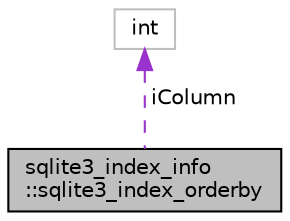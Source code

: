 digraph "sqlite3_index_info::sqlite3_index_orderby"
{
 // LATEX_PDF_SIZE
  edge [fontname="Helvetica",fontsize="10",labelfontname="Helvetica",labelfontsize="10"];
  node [fontname="Helvetica",fontsize="10",shape=record];
  Node1 [label="sqlite3_index_info\l::sqlite3_index_orderby",height=0.2,width=0.4,color="black", fillcolor="grey75", style="filled", fontcolor="black",tooltip=" "];
  Node2 -> Node1 [dir="back",color="darkorchid3",fontsize="10",style="dashed",label=" iColumn" ];
  Node2 [label="int",height=0.2,width=0.4,color="grey75", fillcolor="white", style="filled",tooltip=" "];
}
